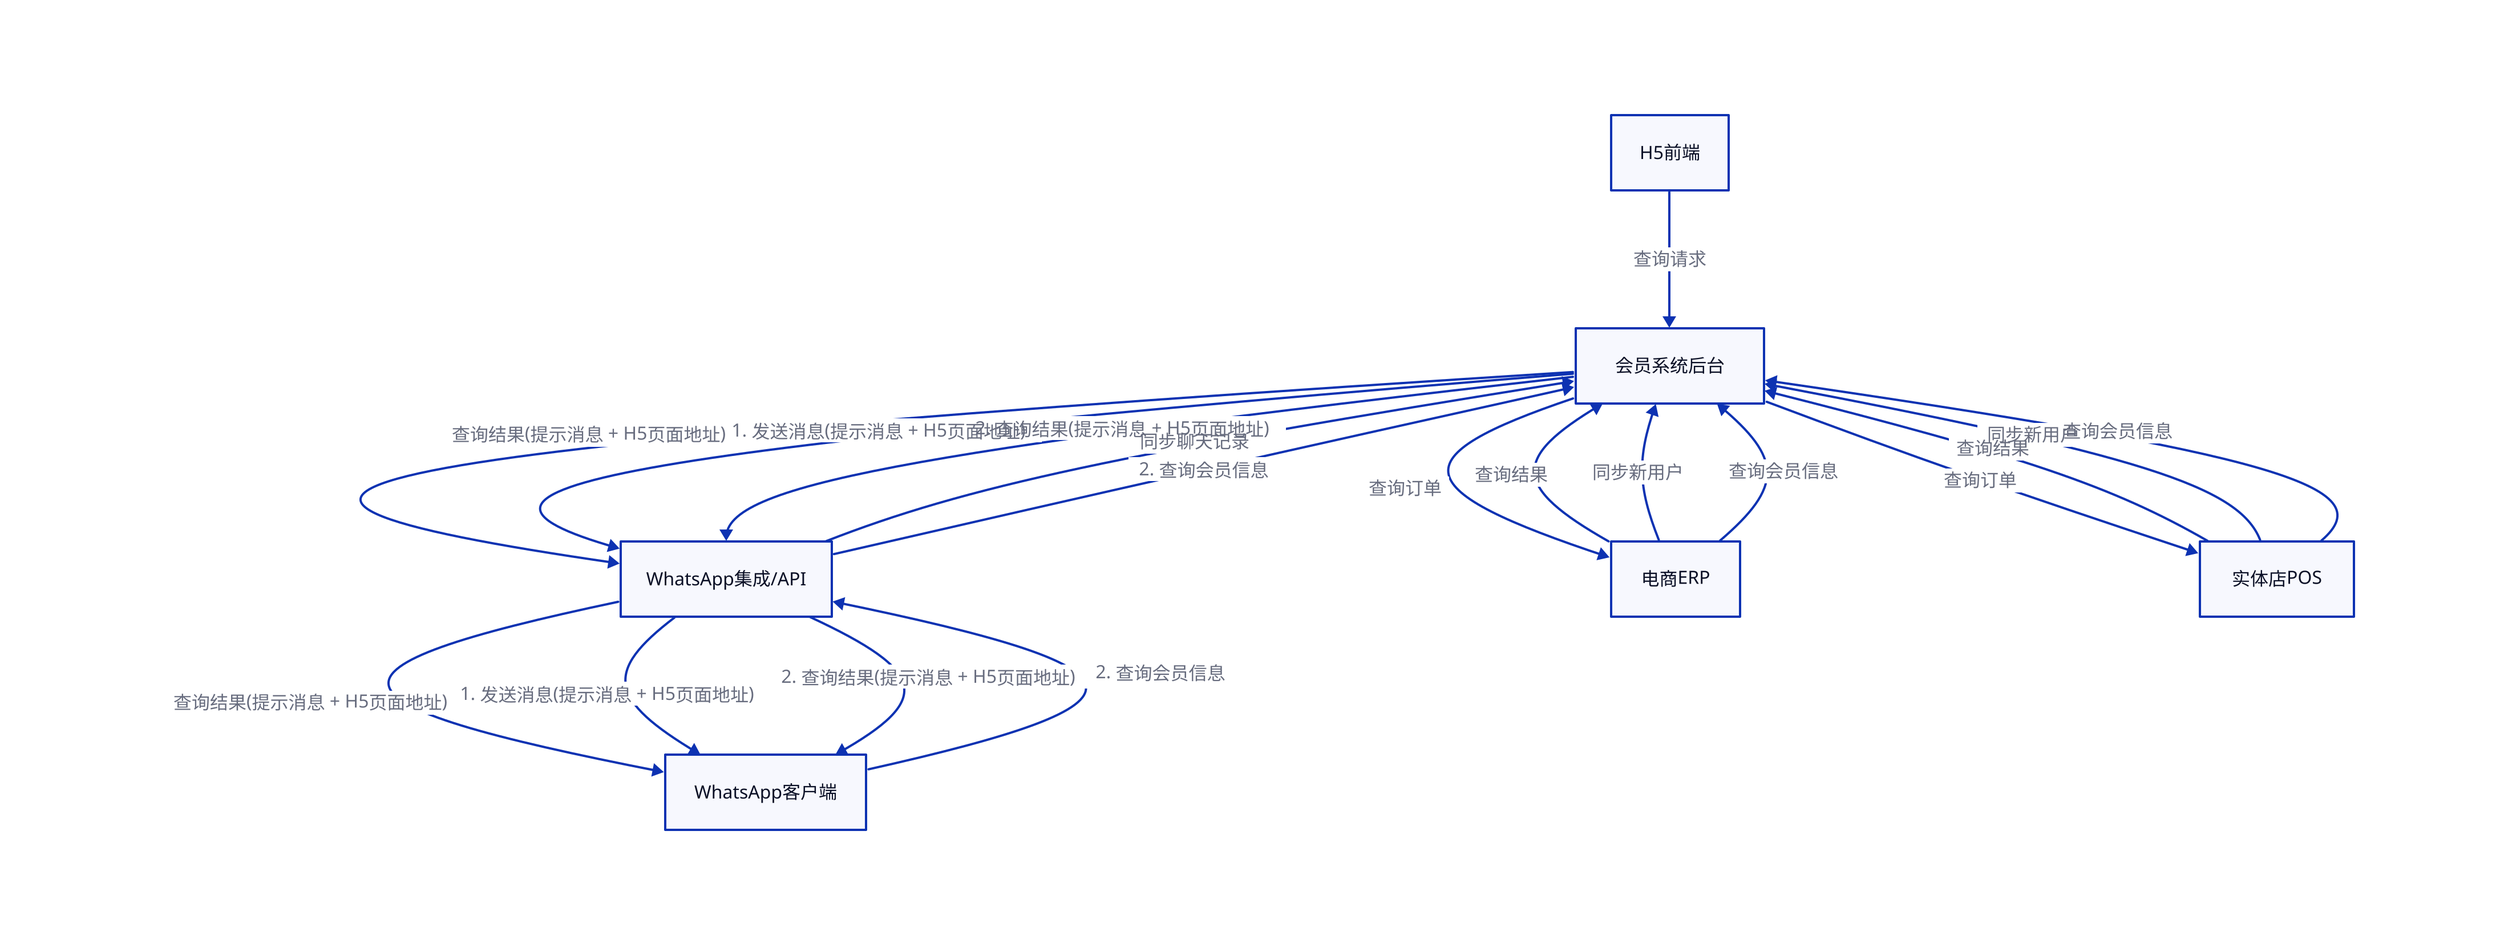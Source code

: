 会员系统后台 -> WhatsApp集成/API -> WhatsApp客户端: 查询结果(提示消息 + H5页面地址)
H5前端 -> 会员系统后台: 查询请求
会员系统后台 -> 电商ERP: 查询订单
电商ERP -> 会员系统后台: 查询结果
电商ERP -> 会员系统后台: 同步新用户
电商ERP -> 会员系统后台: 查询会员信息
会员系统后台 -> 实体店POS: 查询订单
实体店POS -> 会员系统后台: 查询结果
实体店POS -> 会员系统后台: 同步新用户
实体店POS -> 会员系统后台: 查询会员信息
会员系统后台 -> WhatsApp集成/API -> WhatsApp客户端: 1. 发送消息(提示消息 + H5页面地址)
WhatsApp集成/API -> 会员系统后台: 同步聊天记录
WhatsApp客户端 -> WhatsApp集成/API -> 会员系统后台: 2. 查询会员信息
会员系统后台 -> WhatsApp集成/API -> WhatsApp客户端: 2. 查询结果(提示消息 + H5页面地址)
